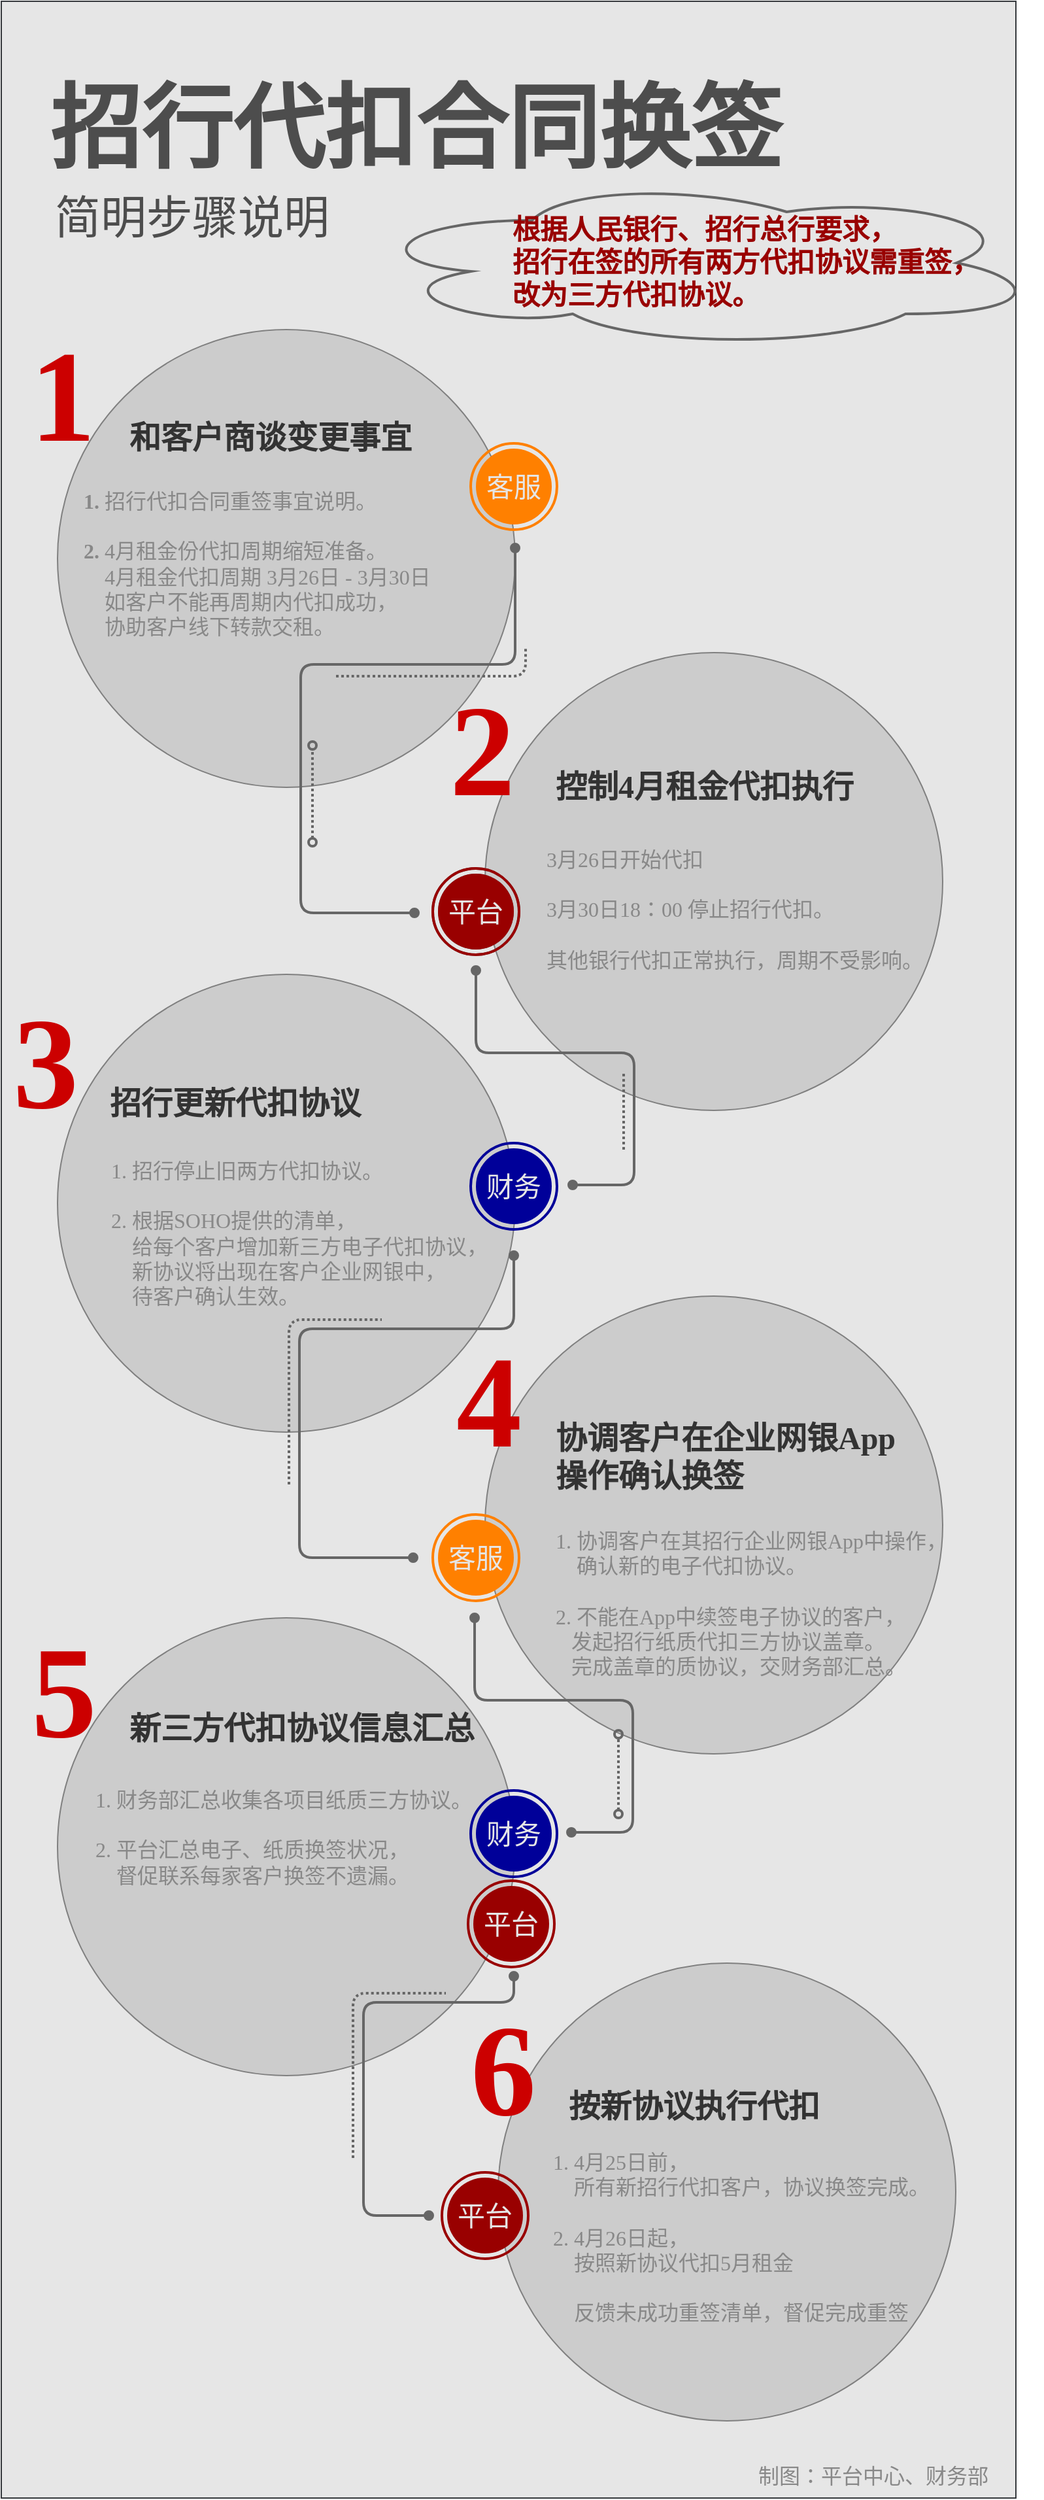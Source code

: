 <mxfile version="14.4.7" type="github">
  <diagram id="6a731a19-8d31-9384-78a2-239565b7b9f0" name="Page-1">
    <mxGraphModel dx="595" dy="791" grid="1" gridSize="10" guides="1" tooltips="1" connect="1" arrows="1" fold="1" page="1" pageScale="1" pageWidth="827" pageHeight="1169" background="#ffffff" math="0" shadow="0">
      <root>
        <mxCell id="0" />
        <mxCell id="1" parent="0" />
        <mxCell id="979" value="" style="whiteSpace=wrap;html=1;strokeColor=#36393d;fontFamily=Verdana;fontSize=24;align=center;fillColor=#E6E6E6;" parent="1" vertex="1">
          <mxGeometry x="853" y="20" width="776" height="1909" as="geometry" />
        </mxCell>
        <mxCell id="980" value="" style="ellipse;whiteSpace=wrap;html=1;fontFamily=Verdana;fontSize=16;fontColor=#DDDDDD;strokeColor=#808080;fillColor=#CCCCCC;" parent="1" vertex="1">
          <mxGeometry x="896" y="271" width="350" height="350" as="geometry" />
        </mxCell>
        <mxCell id="981" value="" style="ellipse;whiteSpace=wrap;html=1;fontFamily=Verdana;fontSize=16;fontColor=#DDDDDD;strokeColor=#808080;fillColor=#CCCCCC;" parent="1" vertex="1">
          <mxGeometry x="896" y="764" width="350" height="350" as="geometry" />
        </mxCell>
        <mxCell id="982" value="" style="ellipse;whiteSpace=wrap;html=1;fontFamily=Verdana;fontSize=16;fontColor=#DDDDDD;strokeColor=#808080;fillColor=#CCCCCC;" parent="1" vertex="1">
          <mxGeometry x="896" y="1256" width="350" height="350" as="geometry" />
        </mxCell>
        <mxCell id="983" value="" style="ellipse;whiteSpace=wrap;html=1;fontFamily=Verdana;fontSize=16;fontColor=#DDDDDD;strokeColor=#808080;fillColor=#CCCCCC;" parent="1" vertex="1">
          <mxGeometry x="1223" y="1010" width="350" height="350" as="geometry" />
        </mxCell>
        <mxCell id="984" value="" style="ellipse;whiteSpace=wrap;html=1;fontFamily=Verdana;fontSize=16;fontColor=#DDDDDD;strokeColor=#808080;fillColor=#CCCCCC;" parent="1" vertex="1">
          <mxGeometry x="1223" y="518" width="350" height="350" as="geometry" />
        </mxCell>
        <mxCell id="987" value="2" style="text;html=1;resizable=0;points=[];autosize=1;align=left;verticalAlign=top;spacingTop=-4;fontSize=100;fontFamily=Verdana;fontStyle=1;fontColor=#CC0000;" parent="1" vertex="1">
          <mxGeometry x="1194" y="531" width="74" height="120" as="geometry" />
        </mxCell>
        <mxCell id="989" value="4" style="text;html=1;resizable=0;points=[];autosize=1;align=left;verticalAlign=top;spacingTop=-4;fontSize=100;fontFamily=Verdana;fontStyle=1;fontColor=#CC0000;" parent="1" vertex="1">
          <mxGeometry x="1199" y="1029" width="74" height="120" as="geometry" />
        </mxCell>
        <mxCell id="990" value="5" style="text;html=1;resizable=0;points=[];autosize=1;align=left;verticalAlign=top;spacingTop=-4;fontSize=100;fontFamily=Verdana;fontStyle=1;fontColor=#CC0000;" parent="1" vertex="1">
          <mxGeometry x="874" y="1251" width="74" height="120" as="geometry" />
        </mxCell>
        <mxCell id="991" value="&lt;div&gt;&lt;b&gt;1.&lt;/b&gt; 招行代扣合同重签事宜说明。&lt;/div&gt;&lt;div&gt;&lt;br&gt;&lt;/div&gt;&lt;div&gt;&lt;b&gt;2.&lt;/b&gt; 4月租金份代扣周期缩短准备。&lt;br&gt;&amp;nbsp;&amp;nbsp;&amp;nbsp; 4月租金代扣周期 3月26日 - 3月30日&lt;/div&gt;&lt;div&gt;&amp;nbsp;&amp;nbsp;&amp;nbsp; 如客户不能再周期内代扣成功，&lt;/div&gt;&lt;div&gt;&amp;nbsp;&amp;nbsp;&amp;nbsp; 协助客户线下转款交租。&lt;br&gt;&lt;/div&gt;" style="text;resizable=0;points=[];autosize=1;align=left;verticalAlign=top;spacingTop=-4;fontSize=16;fontFamily=Verdana;fontColor=#888888;html=1;" parent="1" vertex="1">
          <mxGeometry x="913.5" y="390" width="310" height="120" as="geometry" />
        </mxCell>
        <mxCell id="992" value="招行代扣合同换签" style="whiteSpace=wrap;html=1;strokeColor=none;fillColor=none;fontFamily=Verdana;fontSize=70;align=left;fontColor=#4D4D4D;fontStyle=1" parent="1" vertex="1">
          <mxGeometry x="888" y="79" width="700" height="78" as="geometry" />
        </mxCell>
        <mxCell id="993" value="简明步骤说明" style="text;html=1;resizable=0;points=[];autosize=1;align=left;verticalAlign=top;spacingTop=-4;fontSize=35;fontFamily=Verdana;fontColor=#4D4D4D;" parent="1" vertex="1">
          <mxGeometry x="892" y="163" width="230" height="40" as="geometry" />
        </mxCell>
        <mxCell id="994" value="控制4月租金代扣执行" style="text;html=1;resizable=0;points=[];autosize=1;align=left;verticalAlign=top;spacingTop=-4;fontSize=24;fontFamily=Verdana;fontColor=#333333;fontStyle=1" parent="1" vertex="1">
          <mxGeometry x="1275" y="604" width="250" height="30" as="geometry" />
        </mxCell>
        <mxCell id="996" value="&lt;div&gt;协调客户在企业网银App&lt;/div&gt;&lt;div&gt;操作确认换签&lt;/div&gt;" style="text;html=1;resizable=0;points=[];autosize=1;align=left;verticalAlign=top;spacingTop=-4;fontSize=24;fontFamily=Verdana;fontColor=#333333;fontStyle=1" parent="1" vertex="1">
          <mxGeometry x="1275" y="1102" width="280" height="60" as="geometry" />
        </mxCell>
        <mxCell id="997" value="新三方代扣协议信息汇总" style="text;html=1;resizable=0;points=[];autosize=1;align=left;verticalAlign=top;spacingTop=-4;fontSize=24;fontFamily=Verdana;fontColor=#333333;fontStyle=1" parent="1" vertex="1">
          <mxGeometry x="949.0" y="1324" width="280" height="30" as="geometry" />
        </mxCell>
        <mxCell id="999" value="&lt;div&gt;3月26日开始代扣&lt;/div&gt;&lt;div&gt;&lt;br&gt;&lt;/div&gt;&lt;div&gt;3月30日18：00 停止&lt;span&gt;招行代扣。&lt;/span&gt;&lt;/div&gt;&lt;div&gt;&lt;span&gt;&lt;br&gt;&lt;/span&gt;&lt;/div&gt;&lt;div&gt;&lt;span&gt;其他银行代扣正常执行，周期不受影响。&lt;/span&gt;&lt;/div&gt;" style="text;html=1;resizable=0;points=[];autosize=1;align=left;verticalAlign=top;spacingTop=-4;fontSize=16;fontColor=#888888;fontFamily=Verdana;" parent="1" vertex="1">
          <mxGeometry x="1268" y="663.5" width="300" height="100" as="geometry" />
        </mxCell>
        <mxCell id="1002" value="&lt;div&gt;1. 招行停止旧两方代扣协议。&lt;/div&gt;&lt;div&gt;&lt;br&gt;&lt;/div&gt;&lt;div&gt;2. 根据SOHO提供的清单，&lt;/div&gt;&lt;div&gt;&amp;nbsp;&amp;nbsp;&amp;nbsp; 给每个客户增加新三方电子代扣协议，&lt;/div&gt;&lt;div&gt;&amp;nbsp;&amp;nbsp;&amp;nbsp; 新协议将出现在客户企业网银中，&lt;/div&gt;&lt;div&gt;&amp;nbsp;&amp;nbsp;&amp;nbsp; 待客户确认生效。&lt;br&gt;&lt;/div&gt;" style="text;html=1;resizable=0;points=[];autosize=1;align=left;verticalAlign=top;spacingTop=-4;fontSize=16;fontColor=#888888;fontFamily=Verdana;" parent="1" vertex="1">
          <mxGeometry x="935" y="902" width="310" height="120" as="geometry" />
        </mxCell>
        <mxCell id="1003" value="&lt;div&gt;1. 协调客户在其招行企业网银App中操作，&lt;/div&gt;&lt;div&gt;&amp;nbsp;&amp;nbsp;&amp;nbsp; 确认新的电子代扣协议。&lt;/div&gt;&lt;div&gt;&lt;br&gt;&lt;/div&gt;&lt;div&gt;2. 不能在App中续签电子协议的客户，&lt;/div&gt;&lt;div&gt;&amp;nbsp;&amp;nbsp; 发起招行纸质代扣三方协议盖章。&lt;/div&gt;&lt;div&gt;&amp;nbsp;&amp;nbsp; 完成盖章的质协议，交财务部汇总。&lt;br&gt; &lt;/div&gt;" style="text;html=1;resizable=0;points=[];autosize=1;align=left;verticalAlign=top;spacingTop=-4;fontSize=16;fontColor=#888888;fontFamily=Verdana;rotation=0;" parent="1" vertex="1">
          <mxGeometry x="1275" y="1185" width="320" height="120" as="geometry" />
        </mxCell>
        <mxCell id="1004" value="&lt;div&gt;1. 财务部汇总收集各项目纸质三方协议。&lt;/div&gt;&lt;div&gt;&lt;br&gt;&lt;/div&gt;&lt;div&gt;2. 平台汇总电子、纸质换签状况，&lt;/div&gt;&lt;div&gt;&amp;nbsp;&amp;nbsp;&amp;nbsp; 督促联系每家客户换签不遗漏。&lt;/div&gt;&lt;div&gt;&lt;br&gt;&lt;/div&gt;&lt;div&gt;&lt;br&gt;&lt;/div&gt;" style="text;html=1;resizable=0;points=[];autosize=1;align=left;verticalAlign=top;spacingTop=-4;fontSize=16;fontColor=#888888;fontFamily=Verdana;" parent="1" vertex="1">
          <mxGeometry x="923" y="1383" width="310" height="120" as="geometry" />
        </mxCell>
        <mxCell id="1006" value="制图：平台中心、财务部" style="text;html=1;resizable=0;points=[];autosize=1;align=left;verticalAlign=top;spacingTop=-4;fontSize=16;fontColor=#888888;fontFamily=Verdana;" parent="1" vertex="1">
          <mxGeometry x="1430" y="1900.0" width="190" height="20" as="geometry" />
        </mxCell>
        <mxCell id="1007" value="" style="endArrow=oval;html=1;strokeColor=#666666;fontFamily=Verdana;fontSize=16;fontColor=#DDDDDD;endFill=1;rounded=1;endSize=6;startArrow=oval;startFill=1;strokeWidth=2;movable=1;resizable=1;rotatable=1;deletable=1;editable=1;connectable=1;" parent="1" edge="1">
          <mxGeometry width="50" height="50" relative="1" as="geometry">
            <mxPoint x="1169" y="717" as="sourcePoint" />
            <mxPoint x="1246" y="438" as="targetPoint" />
            <Array as="points">
              <mxPoint x="1082" y="717" />
              <mxPoint x="1082" y="527" />
              <mxPoint x="1246" y="527" />
            </Array>
          </mxGeometry>
        </mxCell>
        <mxCell id="1008" value="" style="endArrow=oval;html=1;strokeColor=#666666;fontFamily=Verdana;fontSize=16;fontColor=#DDDDDD;endFill=0;rounded=1;endSize=6;startArrow=oval;startFill=0;dashed=1;strokeWidth=2;dashPattern=1 1;" parent="1" edge="1">
          <mxGeometry x="1092" y="448" width="50" height="50" as="geometry">
            <mxPoint x="1091" y="663" as="sourcePoint" />
            <mxPoint x="1091" y="589" as="targetPoint" />
          </mxGeometry>
        </mxCell>
        <mxCell id="1009" value="" style="endArrow=none;html=1;strokeColor=#666666;fontFamily=Verdana;fontSize=16;fontColor=#DDDDDD;endFill=0;rounded=1;endSize=6;startArrow=none;startFill=0;strokeWidth=2;dashed=1;dashPattern=1 1;" parent="1" edge="1">
          <mxGeometry x="1059" y="444" width="50" height="50" as="geometry">
            <mxPoint x="1109" y="536" as="sourcePoint" />
            <mxPoint x="1254" y="514" as="targetPoint" />
            <Array as="points">
              <mxPoint x="1127" y="536" />
              <mxPoint x="1174" y="536" />
              <mxPoint x="1254" y="536" />
            </Array>
          </mxGeometry>
        </mxCell>
        <mxCell id="1010" value="" style="endArrow=oval;html=1;strokeColor=#666666;fontFamily=Verdana;fontSize=16;fontColor=#DDDDDD;endFill=1;rounded=1;endSize=6;startArrow=oval;startFill=1;strokeWidth=2;movable=1;resizable=1;rotatable=1;deletable=1;editable=1;connectable=1;" parent="1" edge="1">
          <mxGeometry x="1052" y="761" width="50" height="50" as="geometry">
            <mxPoint x="1290" y="925" as="sourcePoint" />
            <mxPoint x="1216" y="761" as="targetPoint" />
            <Array as="points">
              <mxPoint x="1337" y="925" />
              <mxPoint x="1337" y="824" />
              <mxPoint x="1216" y="824" />
            </Array>
          </mxGeometry>
        </mxCell>
        <mxCell id="1011" value="" style="endArrow=none;html=1;strokeColor=#666666;fontFamily=Verdana;fontSize=16;fontColor=#DDDDDD;endFill=0;rounded=1;endSize=6;startArrow=none;startFill=0;strokeWidth=2;dashed=1;dashPattern=1 1;" parent="1" edge="1">
          <mxGeometry x="1066" y="444" width="50" height="50" as="geometry">
            <mxPoint x="1329" y="898" as="sourcePoint" />
            <mxPoint x="1329" y="839" as="targetPoint" />
          </mxGeometry>
        </mxCell>
        <mxCell id="1012" value="" style="endArrow=none;html=1;strokeColor=#666666;fontFamily=Verdana;fontSize=16;fontColor=#DDDDDD;endFill=0;rounded=1;endSize=6;startArrow=none;startFill=0;strokeWidth=2;dashed=1;dashPattern=1 1;" parent="1" edge="1">
          <mxGeometry x="906" y="1004" width="50" height="50" as="geometry">
            <mxPoint x="1073" y="1154" as="sourcePoint" />
            <mxPoint x="1144" y="1028" as="targetPoint" />
            <Array as="points">
              <mxPoint x="1073" y="1028" />
            </Array>
          </mxGeometry>
        </mxCell>
        <mxCell id="1013" value="" style="endArrow=oval;html=1;strokeColor=#666666;fontFamily=Verdana;fontSize=16;fontColor=#DDDDDD;endFill=1;rounded=1;endSize=6;startArrow=oval;startFill=1;strokeWidth=2;movable=1;resizable=1;rotatable=1;deletable=1;editable=1;connectable=1;" parent="1" edge="1">
          <mxGeometry width="50" height="50" relative="1" as="geometry">
            <mxPoint x="1168" y="1210" as="sourcePoint" />
            <mxPoint x="1245" y="979" as="targetPoint" />
            <Array as="points">
              <mxPoint x="1081" y="1210" />
              <mxPoint x="1081" y="1035" />
              <mxPoint x="1245" y="1035" />
            </Array>
          </mxGeometry>
        </mxCell>
        <mxCell id="1014" value="" style="endArrow=oval;html=1;strokeColor=#666666;fontFamily=Verdana;fontSize=16;fontColor=#DDDDDD;endFill=1;rounded=1;endSize=6;startArrow=oval;startFill=1;strokeWidth=2;movable=1;resizable=1;rotatable=1;deletable=1;editable=1;connectable=1;" parent="1" edge="1">
          <mxGeometry x="1051" y="1256" width="50" height="50" as="geometry">
            <mxPoint x="1289" y="1420" as="sourcePoint" />
            <mxPoint x="1215" y="1256" as="targetPoint" />
            <Array as="points">
              <mxPoint x="1336" y="1420" />
              <mxPoint x="1336" y="1319" />
              <mxPoint x="1215" y="1319" />
            </Array>
          </mxGeometry>
        </mxCell>
        <mxCell id="1015" value="" style="endArrow=oval;html=1;strokeColor=#666666;fontFamily=Verdana;fontSize=16;fontColor=#DDDDDD;endFill=0;rounded=1;endSize=6;startArrow=oval;startFill=0;dashed=1;strokeWidth=2;dashPattern=1 1;" parent="1" edge="1">
          <mxGeometry x="1326" y="1204" width="50" height="50" as="geometry">
            <mxPoint x="1325" y="1406" as="sourcePoint" />
            <mxPoint x="1325" y="1345" as="targetPoint" />
          </mxGeometry>
        </mxCell>
        <mxCell id="1016" value="" style="group;fontColor=#990000;" parent="1" vertex="1" connectable="0">
          <mxGeometry x="1212" y="358" width="68" height="66" as="geometry" />
        </mxCell>
        <mxCell id="1017" value="" style="ellipse;whiteSpace=wrap;html=1;fillColor=none;fontFamily=Verdana;fontSize=16;fontColor=#DDDDDD;strokeWidth=2;strokeColor=#FF8000;" parent="1016" vertex="1">
          <mxGeometry width="66" height="66" as="geometry" />
        </mxCell>
        <mxCell id="1018" value="" style="ellipse;whiteSpace=wrap;html=1;fontFamily=Verdana;fontSize=16;fontColor=#DDDDDD;strokeColor=none;fillColor=#FF8000;" parent="1016" vertex="1">
          <mxGeometry x="4" y="4" width="58" height="58" as="geometry" />
        </mxCell>
        <mxCell id="eXOyk2cNZpi0nnTmKh9i-1084" value="客服" style="text;html=1;strokeColor=none;fillColor=none;align=center;verticalAlign=middle;whiteSpace=wrap;rounded=0;fontSize=21;fontStyle=0;fontColor=#E6E6E6;" vertex="1" parent="1016">
          <mxGeometry x="-2" y="18" width="70" height="30" as="geometry" />
        </mxCell>
        <mxCell id="1019" value="" style="group" parent="1" vertex="1" connectable="0">
          <mxGeometry x="1183" y="683" width="68" height="66" as="geometry" />
        </mxCell>
        <mxCell id="1020" value="" style="ellipse;whiteSpace=wrap;html=1;fillColor=none;fontFamily=Verdana;fontSize=16;fontColor=#DDDDDD;strokeColor=#666666;strokeWidth=2;" parent="1019" vertex="1">
          <mxGeometry width="66" height="66" as="geometry" />
        </mxCell>
        <mxCell id="1021" value="" style="ellipse;whiteSpace=wrap;html=1;fillColor=#666666;fontFamily=Verdana;fontSize=16;fontColor=#DDDDDD;strokeColor=none;" parent="1019" vertex="1">
          <mxGeometry x="4" y="4" width="58" height="58" as="geometry" />
        </mxCell>
        <mxCell id="eXOyk2cNZpi0nnTmKh9i-1085" value="平台" style="text;html=1;strokeColor=none;fillColor=none;align=center;verticalAlign=middle;whiteSpace=wrap;rounded=0;fontSize=21;" vertex="1" parent="1019">
          <mxGeometry x="-2" y="18" width="70" height="30" as="geometry" />
        </mxCell>
        <mxCell id="1022" value="" style="group" parent="1" vertex="1" connectable="0">
          <mxGeometry x="1212" y="893" width="68" height="66" as="geometry" />
        </mxCell>
        <mxCell id="1023" value="" style="ellipse;whiteSpace=wrap;html=1;fillColor=none;fontFamily=Verdana;fontSize=16;fontColor=#DDDDDD;strokeWidth=2;strokeColor=#000099;" parent="1022" vertex="1">
          <mxGeometry width="66" height="66" as="geometry" />
        </mxCell>
        <mxCell id="1024" value="" style="ellipse;whiteSpace=wrap;html=1;fontFamily=Verdana;fontSize=16;fontColor=#DDDDDD;strokeColor=none;fillColor=#000099;" parent="1022" vertex="1">
          <mxGeometry x="4" y="4" width="58" height="58" as="geometry" />
        </mxCell>
        <mxCell id="eXOyk2cNZpi0nnTmKh9i-1090" value="财务" style="text;html=1;strokeColor=none;fillColor=none;align=center;verticalAlign=middle;whiteSpace=wrap;rounded=0;fontSize=21;fontColor=#E6E6E6;" vertex="1" parent="1022">
          <mxGeometry x="-2" y="18" width="70" height="30" as="geometry" />
        </mxCell>
        <mxCell id="1025" value="" style="group" parent="1" vertex="1" connectable="0">
          <mxGeometry x="1183" y="1177" width="68" height="66" as="geometry" />
        </mxCell>
        <mxCell id="1026" value="" style="ellipse;whiteSpace=wrap;html=1;fillColor=none;fontFamily=Verdana;fontSize=16;fontColor=#DDDDDD;strokeWidth=2;strokeColor=#FF8000;" parent="1025" vertex="1">
          <mxGeometry width="66" height="66" as="geometry" />
        </mxCell>
        <mxCell id="1027" value="" style="ellipse;whiteSpace=wrap;html=1;fillColor=#FF8000;fontFamily=Verdana;fontSize=16;fontColor=#DDDDDD;strokeColor=none;" parent="1025" vertex="1">
          <mxGeometry x="4" y="4" width="58" height="58" as="geometry" />
        </mxCell>
        <mxCell id="eXOyk2cNZpi0nnTmKh9i-1091" value="客服" style="text;html=1;strokeColor=none;fillColor=none;align=center;verticalAlign=middle;whiteSpace=wrap;rounded=0;fontSize=21;fontColor=#E6E6E6;" vertex="1" parent="1025">
          <mxGeometry x="-2" y="18" width="70" height="30" as="geometry" />
        </mxCell>
        <mxCell id="eXOyk2cNZpi0nnTmKh9i-1062" value="" style="ellipse;shape=cloud;whiteSpace=wrap;html=1;fillColor=none;fontFamily=Verdana;fontSize=16;fontColor=#DDDDDD;strokeColor=#666666;strokeWidth=2;" vertex="1" parent="1">
          <mxGeometry x="1129" y="155" width="519.5" height="130" as="geometry" />
        </mxCell>
        <mxCell id="eXOyk2cNZpi0nnTmKh9i-1063" value="&lt;div style=&quot;font-size: 21px&quot;&gt;根据人民银行、招行总行要求，&lt;/div&gt;&lt;div style=&quot;font-size: 21px&quot;&gt;&lt;font style=&quot;font-size: 21px&quot;&gt;招行在签的所有两方代扣协议需重签，&lt;/font&gt;&lt;/div&gt;&lt;div style=&quot;font-size: 21px&quot;&gt;&lt;font style=&quot;font-size: 21px&quot;&gt;改为三方代扣协议。&lt;/font&gt;&lt;/div&gt;" style="text;html=1;resizable=0;points=[];autosize=1;align=left;verticalAlign=top;spacingTop=-4;fontSize=21;fontFamily=Verdana;fontStyle=1;fontColor=#990000;" vertex="1" parent="1">
          <mxGeometry x="1242" y="179.5" width="370" height="80" as="geometry" />
        </mxCell>
        <mxCell id="eXOyk2cNZpi0nnTmKh9i-1065" value="" style="group" vertex="1" connectable="0" parent="1">
          <mxGeometry x="873" y="260" width="306" height="120" as="geometry" />
        </mxCell>
        <mxCell id="985" value="和客户商谈变更事宜" style="text;html=1;resizable=0;points=[];autosize=1;align=left;verticalAlign=top;spacingTop=-4;fontSize=24;fontFamily=Verdana;fontStyle=1;fontColor=#333333;" parent="eXOyk2cNZpi0nnTmKh9i-1065" vertex="1">
          <mxGeometry x="76.0" y="77" width="230" height="30" as="geometry" />
        </mxCell>
        <mxCell id="986" value="1&amp;nbsp;" style="text;html=1;resizable=0;points=[];autosize=1;align=left;verticalAlign=top;spacingTop=-4;fontSize=100;fontFamily=Verdana;fontStyle=1;shadow=0;sketch=0;fontColor=#CC0000;" parent="eXOyk2cNZpi0nnTmKh9i-1065" vertex="1">
          <mxGeometry width="110" height="120" as="geometry" />
        </mxCell>
        <mxCell id="eXOyk2cNZpi0nnTmKh9i-1066" value="" style="group" vertex="1" connectable="0" parent="1">
          <mxGeometry x="860" y="770" width="404" height="120" as="geometry" />
        </mxCell>
        <mxCell id="988" value="3" style="text;html=1;resizable=0;points=[];autosize=1;align=left;verticalAlign=top;spacingTop=-4;fontSize=100;fontFamily=Verdana;fontStyle=1;fontColor=#CC0000;" parent="eXOyk2cNZpi0nnTmKh9i-1066" vertex="1">
          <mxGeometry width="74" height="120" as="geometry" />
        </mxCell>
        <mxCell id="995" value="招行更新代扣协议" style="text;html=1;resizable=0;points=[];autosize=1;align=left;verticalAlign=top;spacingTop=-4;fontSize=24;fontFamily=Verdana;fontColor=#333333;fontStyle=1" parent="eXOyk2cNZpi0nnTmKh9i-1066" vertex="1">
          <mxGeometry x="74.0" y="76" width="210" height="30" as="geometry" />
        </mxCell>
        <mxCell id="eXOyk2cNZpi0nnTmKh9i-1072" value="" style="ellipse;whiteSpace=wrap;html=1;fontFamily=Verdana;fontSize=16;fontColor=#DDDDDD;strokeColor=#808080;fillColor=#CCCCCC;" vertex="1" parent="1">
          <mxGeometry x="1233" y="1520" width="350" height="350" as="geometry" />
        </mxCell>
        <mxCell id="eXOyk2cNZpi0nnTmKh9i-1073" value="" style="group" vertex="1" connectable="0" parent="1">
          <mxGeometry x="1210" y="1540" width="355" height="120" as="geometry" />
        </mxCell>
        <mxCell id="eXOyk2cNZpi0nnTmKh9i-1070" value="6" style="text;html=1;resizable=0;points=[];autosize=1;align=left;verticalAlign=top;spacingTop=-4;fontSize=100;fontFamily=Verdana;fontStyle=1;fontColor=#CC0000;" vertex="1" parent="eXOyk2cNZpi0nnTmKh9i-1073">
          <mxGeometry width="90" height="120" as="geometry" />
        </mxCell>
        <mxCell id="eXOyk2cNZpi0nnTmKh9i-1071" value="按新协议执行代扣" style="text;html=1;resizable=0;points=[];autosize=1;align=left;verticalAlign=top;spacingTop=-4;fontSize=24;fontFamily=Verdana;fontColor=#333333;fontStyle=1" vertex="1" parent="eXOyk2cNZpi0nnTmKh9i-1073">
          <mxGeometry x="75" y="73" width="210" height="30" as="geometry" />
        </mxCell>
        <mxCell id="eXOyk2cNZpi0nnTmKh9i-1101" value="" style="group" vertex="1" connectable="0" parent="eXOyk2cNZpi0nnTmKh9i-1073">
          <mxGeometry y="-83" width="68" height="66" as="geometry" />
        </mxCell>
        <mxCell id="eXOyk2cNZpi0nnTmKh9i-1102" value="" style="ellipse;whiteSpace=wrap;html=1;fillColor=none;fontFamily=Verdana;fontSize=16;fontColor=#DDDDDD;strokeWidth=2;strokeColor=#990000;" vertex="1" parent="eXOyk2cNZpi0nnTmKh9i-1101">
          <mxGeometry width="66" height="66" as="geometry" />
        </mxCell>
        <mxCell id="eXOyk2cNZpi0nnTmKh9i-1103" value="" style="ellipse;whiteSpace=wrap;html=1;fillColor=#990000;fontFamily=Verdana;fontSize=16;fontColor=#DDDDDD;strokeColor=none;" vertex="1" parent="eXOyk2cNZpi0nnTmKh9i-1101">
          <mxGeometry x="4" y="4" width="58" height="58" as="geometry" />
        </mxCell>
        <mxCell id="eXOyk2cNZpi0nnTmKh9i-1104" value="平台" style="text;html=1;strokeColor=none;fillColor=none;align=center;verticalAlign=middle;whiteSpace=wrap;rounded=0;fontSize=21;fontColor=#E6E6E6;" vertex="1" parent="eXOyk2cNZpi0nnTmKh9i-1101">
          <mxGeometry x="-2" y="18" width="70" height="30" as="geometry" />
        </mxCell>
        <mxCell id="eXOyk2cNZpi0nnTmKh9i-1076" value="" style="group" vertex="1" connectable="0" parent="1">
          <mxGeometry x="1190" y="1680" width="68" height="66" as="geometry" />
        </mxCell>
        <mxCell id="eXOyk2cNZpi0nnTmKh9i-1077" value="" style="ellipse;whiteSpace=wrap;html=1;fillColor=none;fontFamily=Verdana;fontSize=16;fontColor=#DDDDDD;strokeWidth=2;strokeColor=#990000;" vertex="1" parent="eXOyk2cNZpi0nnTmKh9i-1076">
          <mxGeometry width="66" height="66" as="geometry" />
        </mxCell>
        <mxCell id="eXOyk2cNZpi0nnTmKh9i-1078" value="" style="ellipse;whiteSpace=wrap;html=1;fillColor=#990000;fontFamily=Verdana;fontSize=16;fontColor=#DDDDDD;strokeColor=none;" vertex="1" parent="eXOyk2cNZpi0nnTmKh9i-1076">
          <mxGeometry x="4" y="4" width="58" height="58" as="geometry" />
        </mxCell>
        <mxCell id="eXOyk2cNZpi0nnTmKh9i-1093" value="平台" style="text;html=1;strokeColor=none;fillColor=none;align=center;verticalAlign=middle;whiteSpace=wrap;rounded=0;fontSize=21;fontColor=#E6E6E6;" vertex="1" parent="eXOyk2cNZpi0nnTmKh9i-1076">
          <mxGeometry x="-2" y="18" width="70" height="30" as="geometry" />
        </mxCell>
        <mxCell id="eXOyk2cNZpi0nnTmKh9i-1080" value="" style="endArrow=oval;html=1;strokeColor=#666666;fontFamily=Verdana;fontSize=16;fontColor=#DDDDDD;endFill=1;rounded=1;endSize=6;startArrow=oval;startFill=1;strokeWidth=2;movable=1;resizable=1;rotatable=1;deletable=1;editable=1;connectable=1;" edge="1" parent="1">
          <mxGeometry x="1061" y="1266" width="50" height="50" as="geometry">
            <mxPoint x="1180" y="1713" as="sourcePoint" />
            <mxPoint x="1245" y="1530" as="targetPoint" />
            <Array as="points">
              <mxPoint x="1130" y="1713" />
              <mxPoint x="1130" y="1550" />
              <mxPoint x="1245" y="1550" />
            </Array>
          </mxGeometry>
        </mxCell>
        <mxCell id="eXOyk2cNZpi0nnTmKh9i-1081" value="" style="endArrow=none;html=1;strokeColor=#666666;fontFamily=Verdana;fontSize=16;fontColor=#DDDDDD;endFill=0;rounded=1;endSize=6;startArrow=none;startFill=0;strokeWidth=2;dashed=1;dashPattern=1 1;" edge="1" parent="1">
          <mxGeometry x="955" y="1519" width="50" height="50" as="geometry">
            <mxPoint x="1122" y="1669" as="sourcePoint" />
            <mxPoint x="1193" y="1543" as="targetPoint" />
            <Array as="points">
              <mxPoint x="1122" y="1543" />
            </Array>
          </mxGeometry>
        </mxCell>
        <mxCell id="eXOyk2cNZpi0nnTmKh9i-1082" value="&lt;div&gt;1. 4月25日前，&lt;/div&gt;&lt;div&gt;&amp;nbsp;&amp;nbsp;&amp;nbsp; 所有新招行代扣客户，协议换签完成。&lt;/div&gt;&lt;div&gt;&lt;br&gt;&lt;/div&gt;&lt;div&gt;2. 4月26日起，&lt;/div&gt;&lt;div&gt;&amp;nbsp;&amp;nbsp;&amp;nbsp; 按照新协议代扣5月租金&lt;/div&gt;&lt;div&gt;&lt;br&gt;&lt;/div&gt;&lt;div&gt;&amp;nbsp;&amp;nbsp;&amp;nbsp; 反馈未成功重签清单，督促完成重签&lt;br&gt;&lt;/div&gt;" style="text;html=1;resizable=0;points=[];autosize=1;align=left;verticalAlign=top;spacingTop=-4;fontSize=16;fontColor=#888888;fontFamily=Verdana;" vertex="1" parent="1">
          <mxGeometry x="1273" y="1660" width="310" height="130" as="geometry" />
        </mxCell>
        <mxCell id="eXOyk2cNZpi0nnTmKh9i-1086" value="" style="group" vertex="1" connectable="0" parent="1">
          <mxGeometry x="1183" y="683" width="68" height="66" as="geometry" />
        </mxCell>
        <mxCell id="eXOyk2cNZpi0nnTmKh9i-1087" value="" style="ellipse;whiteSpace=wrap;html=1;fillColor=none;fontFamily=Verdana;fontSize=16;fontColor=#DDDDDD;strokeWidth=2;strokeColor=#990000;" vertex="1" parent="eXOyk2cNZpi0nnTmKh9i-1086">
          <mxGeometry width="66" height="66" as="geometry" />
        </mxCell>
        <mxCell id="eXOyk2cNZpi0nnTmKh9i-1088" value="" style="ellipse;whiteSpace=wrap;html=1;fontFamily=Verdana;fontSize=16;fontColor=#DDDDDD;strokeColor=none;fillColor=#990000;" vertex="1" parent="eXOyk2cNZpi0nnTmKh9i-1086">
          <mxGeometry x="4" y="4" width="58" height="58" as="geometry" />
        </mxCell>
        <mxCell id="eXOyk2cNZpi0nnTmKh9i-1089" value="平台" style="text;html=1;strokeColor=none;fillColor=none;align=center;verticalAlign=middle;whiteSpace=wrap;rounded=0;fontSize=21;fontColor=#E6E6E6;" vertex="1" parent="eXOyk2cNZpi0nnTmKh9i-1086">
          <mxGeometry x="-2" y="18" width="70" height="30" as="geometry" />
        </mxCell>
        <mxCell id="eXOyk2cNZpi0nnTmKh9i-1097" value="" style="group" vertex="1" connectable="0" parent="1">
          <mxGeometry x="1212" y="1388" width="68" height="66" as="geometry" />
        </mxCell>
        <mxCell id="eXOyk2cNZpi0nnTmKh9i-1098" value="" style="ellipse;whiteSpace=wrap;html=1;fillColor=none;fontFamily=Verdana;fontSize=16;fontColor=#DDDDDD;strokeWidth=2;strokeColor=#000099;" vertex="1" parent="eXOyk2cNZpi0nnTmKh9i-1097">
          <mxGeometry width="66" height="66" as="geometry" />
        </mxCell>
        <mxCell id="eXOyk2cNZpi0nnTmKh9i-1099" value="" style="ellipse;whiteSpace=wrap;html=1;fontFamily=Verdana;fontSize=16;fontColor=#DDDDDD;strokeColor=none;fillColor=#000099;" vertex="1" parent="eXOyk2cNZpi0nnTmKh9i-1097">
          <mxGeometry x="4" y="4" width="58" height="58" as="geometry" />
        </mxCell>
        <mxCell id="eXOyk2cNZpi0nnTmKh9i-1100" value="财务" style="text;html=1;strokeColor=none;fillColor=none;align=center;verticalAlign=middle;whiteSpace=wrap;rounded=0;fontSize=21;fontColor=#E6E6E6;" vertex="1" parent="eXOyk2cNZpi0nnTmKh9i-1097">
          <mxGeometry x="-2" y="18" width="70" height="30" as="geometry" />
        </mxCell>
      </root>
    </mxGraphModel>
  </diagram>
</mxfile>
